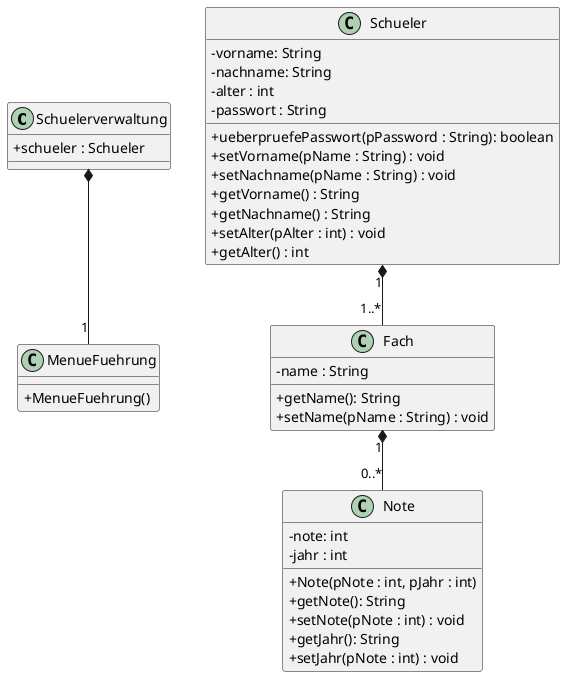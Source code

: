 @startuml
skinparam classAttributeIconSize 0

class Schuelerverwaltung{
 +schueler : Schueler
}



class MenueFuehrung{
 +MenueFuehrung()
}





class Fach{
 -name : String
 +getName(): String
 +setName(pName : String) : void
}

class Note{
 -note: int
 -jahr : int
 +Note(pNote : int, pJahr : int)
 +getNote(): String
 +setNote(pNote : int) : void
 +getJahr(): String
 +setJahr(pNote : int) : void
}




class Schueler{
 -vorname: String
 -nachname: String
 -alter : int
 -passwort : String
 +ueberpruefePasswort(pPassword : String): boolean
 +setVorname(pName : String) : void
 +setNachname(pName : String) : void
 +getVorname() : String
 +getNachname() : String
 +setAlter(pAlter : int) : void
 +getAlter() : int
}


Fach "1" *-- "0..*" Note
Schuelerverwaltung  *-- "1" MenueFuehrung
Schueler "1" *-- "1..*" Fach

@enduml
